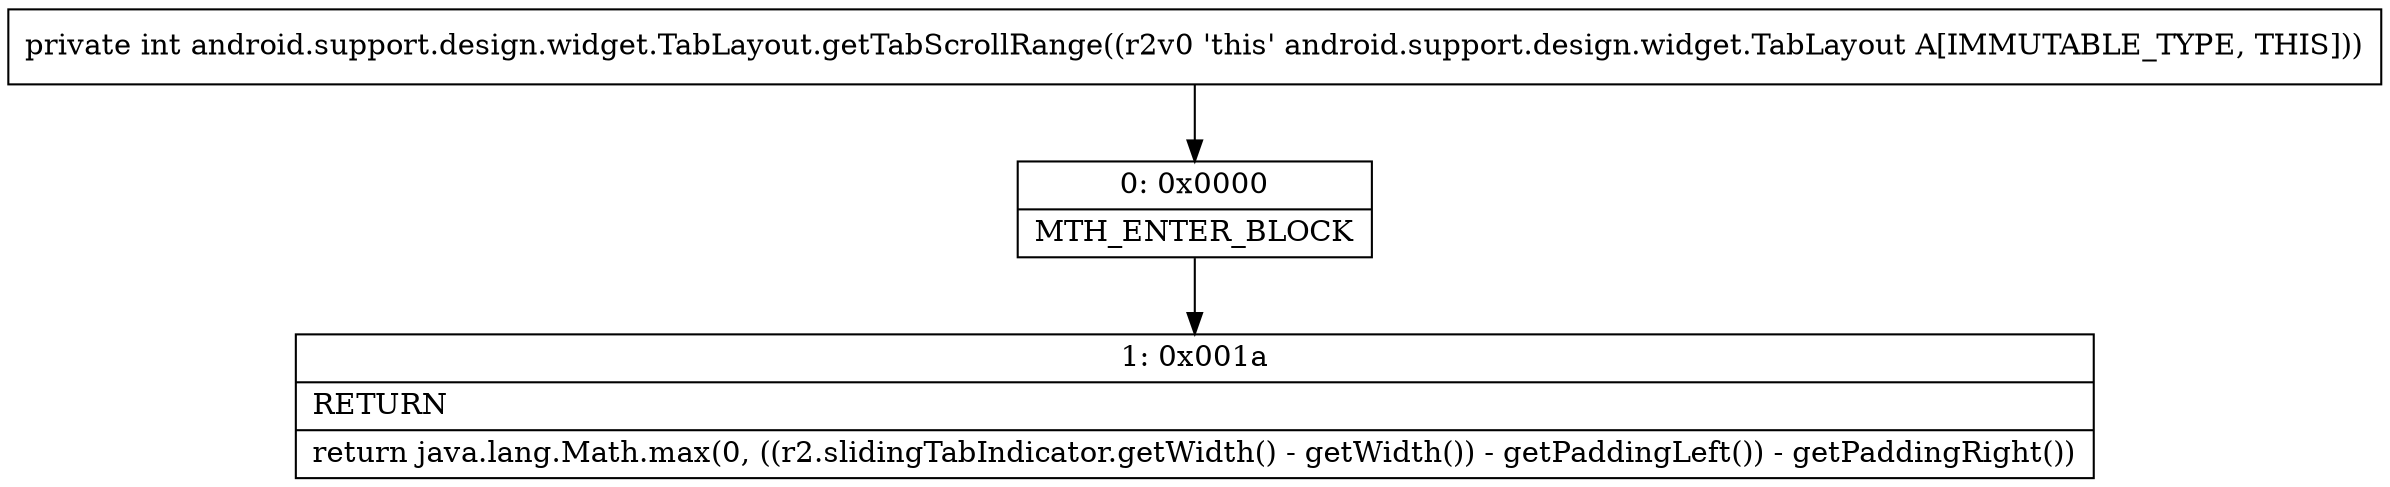 digraph "CFG forandroid.support.design.widget.TabLayout.getTabScrollRange()I" {
Node_0 [shape=record,label="{0\:\ 0x0000|MTH_ENTER_BLOCK\l}"];
Node_1 [shape=record,label="{1\:\ 0x001a|RETURN\l|return java.lang.Math.max(0, ((r2.slidingTabIndicator.getWidth() \- getWidth()) \- getPaddingLeft()) \- getPaddingRight())\l}"];
MethodNode[shape=record,label="{private int android.support.design.widget.TabLayout.getTabScrollRange((r2v0 'this' android.support.design.widget.TabLayout A[IMMUTABLE_TYPE, THIS])) }"];
MethodNode -> Node_0;
Node_0 -> Node_1;
}

